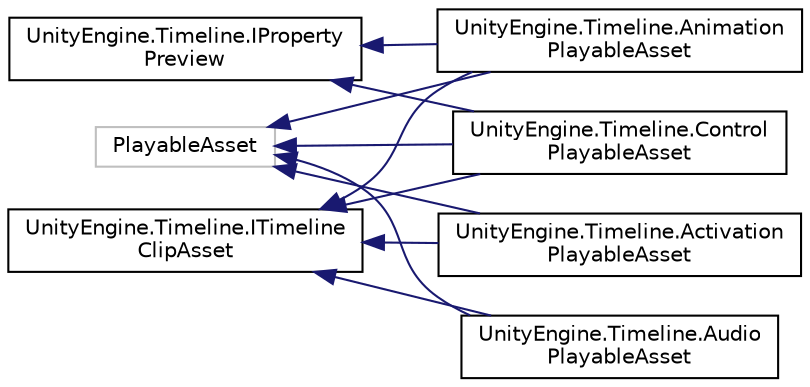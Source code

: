 digraph "Graphical Class Hierarchy"
{
 // LATEX_PDF_SIZE
  edge [fontname="Helvetica",fontsize="10",labelfontname="Helvetica",labelfontsize="10"];
  node [fontname="Helvetica",fontsize="10",shape=record];
  rankdir="LR";
  Node373 [label="UnityEngine.Timeline.IProperty\lPreview",height=0.2,width=0.4,color="black", fillcolor="white", style="filled",URL="$interface_unity_engine_1_1_timeline_1_1_i_property_preview.html",tooltip="Implement this interface in a PlayableAsset to specify which properties will be modified when Timelin..."];
  Node373 -> Node190 [dir="back",color="midnightblue",fontsize="10",style="solid",fontname="Helvetica"];
  Node190 [label="UnityEngine.Timeline.Animation\lPlayableAsset",height=0.2,width=0.4,color="black", fillcolor="white", style="filled",URL="$class_unity_engine_1_1_timeline_1_1_animation_playable_asset.html",tooltip="A Playable Asset that represents a single AnimationClip clip."];
  Node373 -> Node192 [dir="back",color="midnightblue",fontsize="10",style="solid",fontname="Helvetica"];
  Node192 [label="UnityEngine.Timeline.Control\lPlayableAsset",height=0.2,width=0.4,color="black", fillcolor="white", style="filled",URL="$class_unity_engine_1_1_timeline_1_1_control_playable_asset.html",tooltip="Playable Asset that generates playables for controlling time-related elements on a GameObject."];
  Node325 [label="UnityEngine.Timeline.ITimeline\lClipAsset",height=0.2,width=0.4,color="black", fillcolor="white", style="filled",URL="$interface_unity_engine_1_1_timeline_1_1_i_timeline_clip_asset.html",tooltip="Implement this interface to support advanced features of timeline clips."];
  Node325 -> Node0 [dir="back",color="midnightblue",fontsize="10",style="solid",fontname="Helvetica"];
  Node0 [label="UnityEngine.Timeline.Activation\lPlayableAsset",height=0.2,width=0.4,color="black", fillcolor="white", style="filled",URL="$class_unity_engine_1_1_timeline_1_1_activation_playable_asset.html",tooltip="Playable Asset class for Activation Tracks"];
  Node325 -> Node190 [dir="back",color="midnightblue",fontsize="10",style="solid",fontname="Helvetica"];
  Node325 -> Node191 [dir="back",color="midnightblue",fontsize="10",style="solid",fontname="Helvetica"];
  Node191 [label="UnityEngine.Timeline.Audio\lPlayableAsset",height=0.2,width=0.4,color="black", fillcolor="white", style="filled",URL="$class_unity_engine_1_1_timeline_1_1_audio_playable_asset.html",tooltip="PlayableAsset wrapper for an AudioClip in Timeline."];
  Node325 -> Node192 [dir="back",color="midnightblue",fontsize="10",style="solid",fontname="Helvetica"];
  Node188 [label="PlayableAsset",height=0.2,width=0.4,color="grey75", fillcolor="white", style="filled",tooltip=" "];
  Node188 -> Node0 [dir="back",color="midnightblue",fontsize="10",style="solid",fontname="Helvetica"];
  Node188 -> Node190 [dir="back",color="midnightblue",fontsize="10",style="solid",fontname="Helvetica"];
  Node188 -> Node191 [dir="back",color="midnightblue",fontsize="10",style="solid",fontname="Helvetica"];
  Node188 -> Node192 [dir="back",color="midnightblue",fontsize="10",style="solid",fontname="Helvetica"];
}
